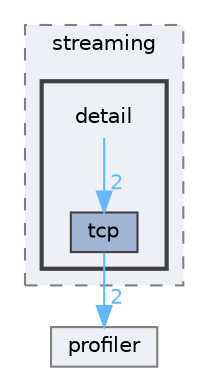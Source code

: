 digraph "detail"
{
 // INTERACTIVE_SVG=YES
 // LATEX_PDF_SIZE
  bgcolor="transparent";
  edge [fontname=Helvetica,fontsize=10,labelfontname=Helvetica,labelfontsize=10];
  node [fontname=Helvetica,fontsize=10,shape=box,height=0.2,width=0.4];
  compound=true
  subgraph clusterdir_6d1a5b6c73cd09063239376f47f02d88 {
    graph [ bgcolor="#edf0f7", pencolor="grey50", label="streaming", fontname=Helvetica,fontsize=10 style="filled,dashed", URL="dir_6d1a5b6c73cd09063239376f47f02d88.html",tooltip=""]
  subgraph clusterdir_d64eca314ebb95b8ef9e91613b20b92b {
    graph [ bgcolor="#edf0f7", pencolor="grey25", label="", fontname=Helvetica,fontsize=10 style="filled,bold", URL="dir_d64eca314ebb95b8ef9e91613b20b92b.html",tooltip=""]
    dir_d64eca314ebb95b8ef9e91613b20b92b [shape=plaintext, label="detail"];
  dir_30b1b987a702c7bae5a754a2aaffd34a [label="tcp", fillcolor="#a2b4d6", color="grey25", style="filled", URL="dir_30b1b987a702c7bae5a754a2aaffd34a.html",tooltip=""];
  }
  }
  dir_a44fab28cda52915bea048e19f74f82b [label="profiler", fillcolor="#edf0f7", color="grey50", style="filled", URL="dir_a44fab28cda52915bea048e19f74f82b.html",tooltip=""];
  dir_d64eca314ebb95b8ef9e91613b20b92b->dir_30b1b987a702c7bae5a754a2aaffd34a [headlabel="2", labeldistance=1.5 headhref="dir_000015_000059.html" href="dir_000015_000059.html" color="steelblue1" fontcolor="steelblue1"];
  dir_30b1b987a702c7bae5a754a2aaffd34a->dir_a44fab28cda52915bea048e19f74f82b [headlabel="2", labeldistance=1.5 headhref="dir_000059_000038.html" href="dir_000059_000038.html" color="steelblue1" fontcolor="steelblue1"];
}
